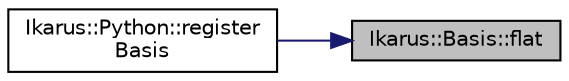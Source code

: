 digraph "Ikarus::Basis::flat"
{
 // LATEX_PDF_SIZE
  edge [fontname="Helvetica",fontsize="10",labelfontname="Helvetica",labelfontsize="10"];
  node [fontname="Helvetica",fontsize="10",shape=record];
  rankdir="RL";
  Node1 [label="Ikarus::Basis::flat",height=0.2,width=0.4,color="black", fillcolor="grey75", style="filled", fontcolor="black",tooltip="Returns a reference to the flat version of the basis."];
  Node1 -> Node2 [dir="back",color="midnightblue",fontsize="10",style="solid",fontname="Helvetica"];
  Node2 [label="Ikarus::Python::register\lBasis",height=0.2,width=0.4,color="black", fillcolor="white", style="filled",URL="$db/dc3/a00284.html#ga3792308fbe7fa149d290329ed46c5bb9",tooltip="Register a Python wrapper for an Ikarus basis class."];
}
